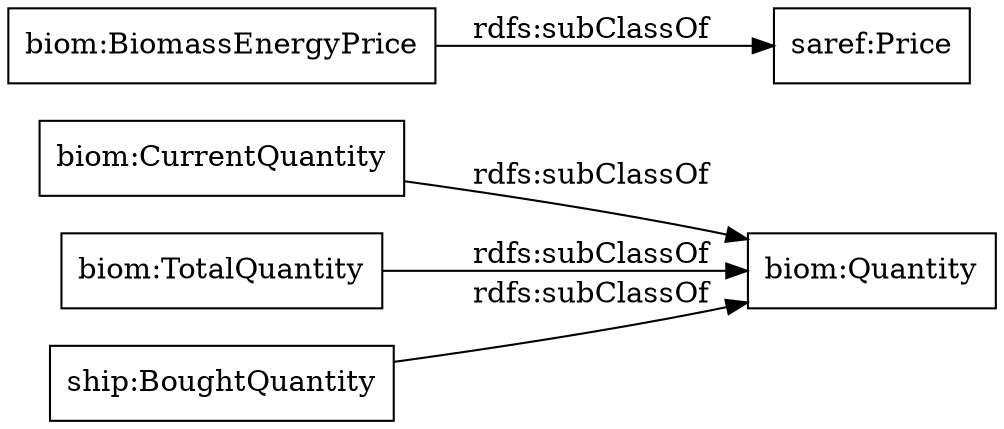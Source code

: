 digraph ar2dtool_diagram { 
rankdir=LR;
size="1000"
node [shape = rectangle, color="black"]; "biom:CurrentQuantity" "biom:TotalQuantity" "ship:BoughtQuantity" "biom:Quantity" "biom:BiomassEnergyPrice" "saref:Price" ; /*classes style*/
	"biom:CurrentQuantity" -> "biom:Quantity" [ label = "rdfs:subClassOf" ];
	"ship:BoughtQuantity" -> "biom:Quantity" [ label = "rdfs:subClassOf" ];
	"biom:BiomassEnergyPrice" -> "saref:Price" [ label = "rdfs:subClassOf" ];
	"biom:TotalQuantity" -> "biom:Quantity" [ label = "rdfs:subClassOf" ];

}
